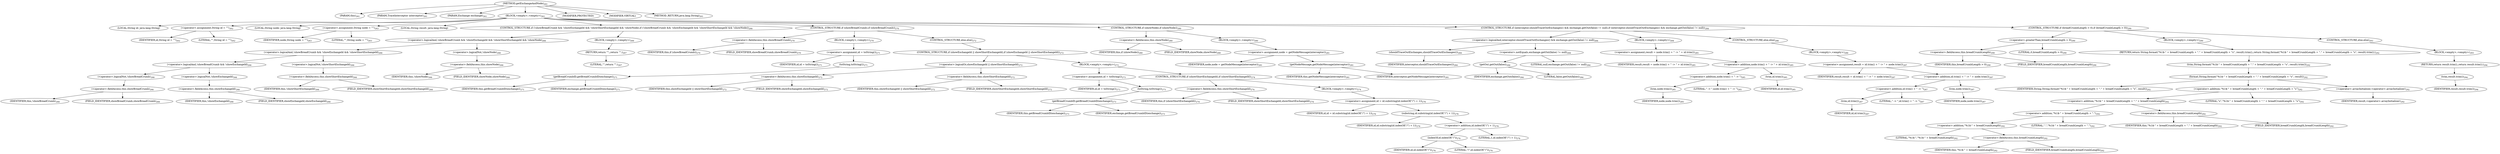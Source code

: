 digraph "getExchangeAndNode" {  
"724" [label = <(METHOD,getExchangeAndNode)<SUB>261</SUB>> ]
"40" [label = <(PARAM,this)<SUB>261</SUB>> ]
"725" [label = <(PARAM,TraceInterceptor interceptor)<SUB>261</SUB>> ]
"726" [label = <(PARAM,Exchange exchange)<SUB>261</SUB>> ]
"727" [label = <(BLOCK,&lt;empty&gt;,&lt;empty&gt;)<SUB>261</SUB>> ]
"728" [label = <(LOCAL,String id: java.lang.String)> ]
"729" [label = <(&lt;operator&gt;.assignment,String id = &quot;&quot;)<SUB>262</SUB>> ]
"730" [label = <(IDENTIFIER,id,String id = &quot;&quot;)<SUB>262</SUB>> ]
"731" [label = <(LITERAL,&quot;&quot;,String id = &quot;&quot;)<SUB>262</SUB>> ]
"732" [label = <(LOCAL,String node: java.lang.String)> ]
"733" [label = <(&lt;operator&gt;.assignment,String node = &quot;&quot;)<SUB>263</SUB>> ]
"734" [label = <(IDENTIFIER,node,String node = &quot;&quot;)<SUB>263</SUB>> ]
"735" [label = <(LITERAL,&quot;&quot;,String node = &quot;&quot;)<SUB>263</SUB>> ]
"736" [label = <(LOCAL,String result: java.lang.String)> ]
"737" [label = <(CONTROL_STRUCTURE,if (!showBreadCrumb &amp;&amp; !showExchangeId &amp;&amp; !showShortExchangeId &amp;&amp; !showNode),if (!showBreadCrumb &amp;&amp; !showExchangeId &amp;&amp; !showShortExchangeId &amp;&amp; !showNode))<SUB>266</SUB>> ]
"738" [label = <(&lt;operator&gt;.logicalAnd,!showBreadCrumb &amp;&amp; !showExchangeId &amp;&amp; !showShortExchangeId &amp;&amp; !showNode)<SUB>266</SUB>> ]
"739" [label = <(&lt;operator&gt;.logicalAnd,!showBreadCrumb &amp;&amp; !showExchangeId &amp;&amp; !showShortExchangeId)<SUB>266</SUB>> ]
"740" [label = <(&lt;operator&gt;.logicalAnd,!showBreadCrumb &amp;&amp; !showExchangeId)<SUB>266</SUB>> ]
"741" [label = <(&lt;operator&gt;.logicalNot,!showBreadCrumb)<SUB>266</SUB>> ]
"742" [label = <(&lt;operator&gt;.fieldAccess,this.showBreadCrumb)<SUB>266</SUB>> ]
"743" [label = <(IDENTIFIER,this,!showBreadCrumb)<SUB>266</SUB>> ]
"744" [label = <(FIELD_IDENTIFIER,showBreadCrumb,showBreadCrumb)<SUB>266</SUB>> ]
"745" [label = <(&lt;operator&gt;.logicalNot,!showExchangeId)<SUB>266</SUB>> ]
"746" [label = <(&lt;operator&gt;.fieldAccess,this.showExchangeId)<SUB>266</SUB>> ]
"747" [label = <(IDENTIFIER,this,!showExchangeId)<SUB>266</SUB>> ]
"748" [label = <(FIELD_IDENTIFIER,showExchangeId,showExchangeId)<SUB>266</SUB>> ]
"749" [label = <(&lt;operator&gt;.logicalNot,!showShortExchangeId)<SUB>266</SUB>> ]
"750" [label = <(&lt;operator&gt;.fieldAccess,this.showShortExchangeId)<SUB>266</SUB>> ]
"751" [label = <(IDENTIFIER,this,!showShortExchangeId)<SUB>266</SUB>> ]
"752" [label = <(FIELD_IDENTIFIER,showShortExchangeId,showShortExchangeId)<SUB>266</SUB>> ]
"753" [label = <(&lt;operator&gt;.logicalNot,!showNode)<SUB>266</SUB>> ]
"754" [label = <(&lt;operator&gt;.fieldAccess,this.showNode)<SUB>266</SUB>> ]
"755" [label = <(IDENTIFIER,this,!showNode)<SUB>266</SUB>> ]
"756" [label = <(FIELD_IDENTIFIER,showNode,showNode)<SUB>266</SUB>> ]
"757" [label = <(BLOCK,&lt;empty&gt;,&lt;empty&gt;)<SUB>266</SUB>> ]
"758" [label = <(RETURN,return &quot;&quot;;,return &quot;&quot;;)<SUB>267</SUB>> ]
"759" [label = <(LITERAL,&quot;&quot;,return &quot;&quot;;)<SUB>267</SUB>> ]
"760" [label = <(CONTROL_STRUCTURE,if (showBreadCrumb),if (showBreadCrumb))<SUB>270</SUB>> ]
"761" [label = <(&lt;operator&gt;.fieldAccess,this.showBreadCrumb)<SUB>270</SUB>> ]
"762" [label = <(IDENTIFIER,this,if (showBreadCrumb))<SUB>270</SUB>> ]
"763" [label = <(FIELD_IDENTIFIER,showBreadCrumb,showBreadCrumb)<SUB>270</SUB>> ]
"764" [label = <(BLOCK,&lt;empty&gt;,&lt;empty&gt;)<SUB>270</SUB>> ]
"765" [label = <(&lt;operator&gt;.assignment,id = toString())<SUB>271</SUB>> ]
"766" [label = <(IDENTIFIER,id,id = toString())<SUB>271</SUB>> ]
"767" [label = <(toString,toString())<SUB>271</SUB>> ]
"768" [label = <(getBreadCrumbID,getBreadCrumbID(exchange))<SUB>271</SUB>> ]
"39" [label = <(IDENTIFIER,this,getBreadCrumbID(exchange))<SUB>271</SUB>> ]
"769" [label = <(IDENTIFIER,exchange,getBreadCrumbID(exchange))<SUB>271</SUB>> ]
"770" [label = <(CONTROL_STRUCTURE,else,else)<SUB>272</SUB>> ]
"771" [label = <(CONTROL_STRUCTURE,if (showExchangeId || showShortExchangeId),if (showExchangeId || showShortExchangeId))<SUB>272</SUB>> ]
"772" [label = <(&lt;operator&gt;.logicalOr,showExchangeId || showShortExchangeId)<SUB>272</SUB>> ]
"773" [label = <(&lt;operator&gt;.fieldAccess,this.showExchangeId)<SUB>272</SUB>> ]
"774" [label = <(IDENTIFIER,this,showExchangeId || showShortExchangeId)<SUB>272</SUB>> ]
"775" [label = <(FIELD_IDENTIFIER,showExchangeId,showExchangeId)<SUB>272</SUB>> ]
"776" [label = <(&lt;operator&gt;.fieldAccess,this.showShortExchangeId)<SUB>272</SUB>> ]
"777" [label = <(IDENTIFIER,this,showExchangeId || showShortExchangeId)<SUB>272</SUB>> ]
"778" [label = <(FIELD_IDENTIFIER,showShortExchangeId,showShortExchangeId)<SUB>272</SUB>> ]
"779" [label = <(BLOCK,&lt;empty&gt;,&lt;empty&gt;)<SUB>272</SUB>> ]
"780" [label = <(&lt;operator&gt;.assignment,id = toString())<SUB>273</SUB>> ]
"781" [label = <(IDENTIFIER,id,id = toString())<SUB>273</SUB>> ]
"782" [label = <(toString,toString())<SUB>273</SUB>> ]
"783" [label = <(getBreadCrumbID,getBreadCrumbID(exchange))<SUB>273</SUB>> ]
"41" [label = <(IDENTIFIER,this,getBreadCrumbID(exchange))<SUB>273</SUB>> ]
"784" [label = <(IDENTIFIER,exchange,getBreadCrumbID(exchange))<SUB>273</SUB>> ]
"785" [label = <(CONTROL_STRUCTURE,if (showShortExchangeId),if (showShortExchangeId))<SUB>274</SUB>> ]
"786" [label = <(&lt;operator&gt;.fieldAccess,this.showShortExchangeId)<SUB>274</SUB>> ]
"787" [label = <(IDENTIFIER,this,if (showShortExchangeId))<SUB>274</SUB>> ]
"788" [label = <(FIELD_IDENTIFIER,showShortExchangeId,showShortExchangeId)<SUB>274</SUB>> ]
"789" [label = <(BLOCK,&lt;empty&gt;,&lt;empty&gt;)<SUB>274</SUB>> ]
"790" [label = <(&lt;operator&gt;.assignment,id = id.substring(id.indexOf(&quot;/&quot;) + 1))<SUB>276</SUB>> ]
"791" [label = <(IDENTIFIER,id,id = id.substring(id.indexOf(&quot;/&quot;) + 1))<SUB>276</SUB>> ]
"792" [label = <(substring,id.substring(id.indexOf(&quot;/&quot;) + 1))<SUB>276</SUB>> ]
"793" [label = <(IDENTIFIER,id,id.substring(id.indexOf(&quot;/&quot;) + 1))<SUB>276</SUB>> ]
"794" [label = <(&lt;operator&gt;.addition,id.indexOf(&quot;/&quot;) + 1)<SUB>276</SUB>> ]
"795" [label = <(indexOf,id.indexOf(&quot;/&quot;))<SUB>276</SUB>> ]
"796" [label = <(IDENTIFIER,id,id.indexOf(&quot;/&quot;))<SUB>276</SUB>> ]
"797" [label = <(LITERAL,&quot;/&quot;,id.indexOf(&quot;/&quot;))<SUB>276</SUB>> ]
"798" [label = <(LITERAL,1,id.indexOf(&quot;/&quot;) + 1)<SUB>276</SUB>> ]
"799" [label = <(CONTROL_STRUCTURE,if (showNode),if (showNode))<SUB>280</SUB>> ]
"800" [label = <(&lt;operator&gt;.fieldAccess,this.showNode)<SUB>280</SUB>> ]
"801" [label = <(IDENTIFIER,this,if (showNode))<SUB>280</SUB>> ]
"802" [label = <(FIELD_IDENTIFIER,showNode,showNode)<SUB>280</SUB>> ]
"803" [label = <(BLOCK,&lt;empty&gt;,&lt;empty&gt;)<SUB>280</SUB>> ]
"804" [label = <(&lt;operator&gt;.assignment,node = getNodeMessage(interceptor))<SUB>281</SUB>> ]
"805" [label = <(IDENTIFIER,node,node = getNodeMessage(interceptor))<SUB>281</SUB>> ]
"806" [label = <(getNodeMessage,getNodeMessage(interceptor))<SUB>281</SUB>> ]
"42" [label = <(IDENTIFIER,this,getNodeMessage(interceptor))<SUB>281</SUB>> ]
"807" [label = <(IDENTIFIER,interceptor,getNodeMessage(interceptor))<SUB>281</SUB>> ]
"808" [label = <(CONTROL_STRUCTURE,if (interceptor.shouldTraceOutExchanges() &amp;&amp; exchange.getOut(false) != null),if (interceptor.shouldTraceOutExchanges() &amp;&amp; exchange.getOut(false) != null))<SUB>284</SUB>> ]
"809" [label = <(&lt;operator&gt;.logicalAnd,interceptor.shouldTraceOutExchanges() &amp;&amp; exchange.getOut(false) != null)<SUB>284</SUB>> ]
"810" [label = <(shouldTraceOutExchanges,shouldTraceOutExchanges())<SUB>284</SUB>> ]
"811" [label = <(IDENTIFIER,interceptor,shouldTraceOutExchanges())<SUB>284</SUB>> ]
"812" [label = <(&lt;operator&gt;.notEquals,exchange.getOut(false) != null)<SUB>284</SUB>> ]
"813" [label = <(getOut,getOut(false))<SUB>284</SUB>> ]
"814" [label = <(IDENTIFIER,exchange,getOut(false))<SUB>284</SUB>> ]
"815" [label = <(LITERAL,false,getOut(false))<SUB>284</SUB>> ]
"816" [label = <(LITERAL,null,exchange.getOut(false) != null)<SUB>284</SUB>> ]
"817" [label = <(BLOCK,&lt;empty&gt;,&lt;empty&gt;)<SUB>284</SUB>> ]
"818" [label = <(&lt;operator&gt;.assignment,result = node.trim() + &quot; -&gt; &quot; + id.trim())<SUB>285</SUB>> ]
"819" [label = <(IDENTIFIER,result,result = node.trim() + &quot; -&gt; &quot; + id.trim())<SUB>285</SUB>> ]
"820" [label = <(&lt;operator&gt;.addition,node.trim() + &quot; -&gt; &quot; + id.trim())<SUB>285</SUB>> ]
"821" [label = <(&lt;operator&gt;.addition,node.trim() + &quot; -&gt; &quot;)<SUB>285</SUB>> ]
"822" [label = <(trim,node.trim())<SUB>285</SUB>> ]
"823" [label = <(IDENTIFIER,node,node.trim())<SUB>285</SUB>> ]
"824" [label = <(LITERAL,&quot; -&gt; &quot;,node.trim() + &quot; -&gt; &quot;)<SUB>285</SUB>> ]
"825" [label = <(trim,id.trim())<SUB>285</SUB>> ]
"826" [label = <(IDENTIFIER,id,id.trim())<SUB>285</SUB>> ]
"827" [label = <(CONTROL_STRUCTURE,else,else)<SUB>286</SUB>> ]
"828" [label = <(BLOCK,&lt;empty&gt;,&lt;empty&gt;)<SUB>286</SUB>> ]
"829" [label = <(&lt;operator&gt;.assignment,result = id.trim() + &quot; -&gt; &quot; + node.trim())<SUB>287</SUB>> ]
"830" [label = <(IDENTIFIER,result,result = id.trim() + &quot; -&gt; &quot; + node.trim())<SUB>287</SUB>> ]
"831" [label = <(&lt;operator&gt;.addition,id.trim() + &quot; -&gt; &quot; + node.trim())<SUB>287</SUB>> ]
"832" [label = <(&lt;operator&gt;.addition,id.trim() + &quot; -&gt; &quot;)<SUB>287</SUB>> ]
"833" [label = <(trim,id.trim())<SUB>287</SUB>> ]
"834" [label = <(IDENTIFIER,id,id.trim())<SUB>287</SUB>> ]
"835" [label = <(LITERAL,&quot; -&gt; &quot;,id.trim() + &quot; -&gt; &quot;)<SUB>287</SUB>> ]
"836" [label = <(trim,node.trim())<SUB>287</SUB>> ]
"837" [label = <(IDENTIFIER,node,node.trim())<SUB>287</SUB>> ]
"838" [label = <(CONTROL_STRUCTURE,if (breadCrumbLength &gt; 0),if (breadCrumbLength &gt; 0))<SUB>290</SUB>> ]
"839" [label = <(&lt;operator&gt;.greaterThan,breadCrumbLength &gt; 0)<SUB>290</SUB>> ]
"840" [label = <(&lt;operator&gt;.fieldAccess,this.breadCrumbLength)<SUB>290</SUB>> ]
"841" [label = <(IDENTIFIER,this,breadCrumbLength &gt; 0)<SUB>290</SUB>> ]
"842" [label = <(FIELD_IDENTIFIER,breadCrumbLength,breadCrumbLength)<SUB>290</SUB>> ]
"843" [label = <(LITERAL,0,breadCrumbLength &gt; 0)<SUB>290</SUB>> ]
"844" [label = <(BLOCK,&lt;empty&gt;,&lt;empty&gt;)<SUB>290</SUB>> ]
"845" [label = <(RETURN,return String.format(&quot;%1$-&quot; + breadCrumbLength + &quot;.&quot; + breadCrumbLength + &quot;s&quot;, result).trim();,return String.format(&quot;%1$-&quot; + breadCrumbLength + &quot;.&quot; + breadCrumbLength + &quot;s&quot;, result).trim();)<SUB>292</SUB>> ]
"846" [label = <(trim,String.format(&quot;%1$-&quot; + breadCrumbLength + &quot;.&quot; + breadCrumbLength + &quot;s&quot;, result).trim())<SUB>292</SUB>> ]
"847" [label = <(format,String.format(&quot;%1$-&quot; + breadCrumbLength + &quot;.&quot; + breadCrumbLength + &quot;s&quot;, result))<SUB>292</SUB>> ]
"848" [label = <(IDENTIFIER,String,String.format(&quot;%1$-&quot; + breadCrumbLength + &quot;.&quot; + breadCrumbLength + &quot;s&quot;, result))<SUB>292</SUB>> ]
"849" [label = <(&lt;operator&gt;.addition,&quot;%1$-&quot; + breadCrumbLength + &quot;.&quot; + breadCrumbLength + &quot;s&quot;)<SUB>292</SUB>> ]
"850" [label = <(&lt;operator&gt;.addition,&quot;%1$-&quot; + breadCrumbLength + &quot;.&quot; + breadCrumbLength)<SUB>292</SUB>> ]
"851" [label = <(&lt;operator&gt;.addition,&quot;%1$-&quot; + breadCrumbLength + &quot;.&quot;)<SUB>292</SUB>> ]
"852" [label = <(&lt;operator&gt;.addition,&quot;%1$-&quot; + breadCrumbLength)<SUB>292</SUB>> ]
"853" [label = <(LITERAL,&quot;%1$-&quot;,&quot;%1$-&quot; + breadCrumbLength)<SUB>292</SUB>> ]
"854" [label = <(&lt;operator&gt;.fieldAccess,this.breadCrumbLength)<SUB>292</SUB>> ]
"855" [label = <(IDENTIFIER,this,&quot;%1$-&quot; + breadCrumbLength)<SUB>292</SUB>> ]
"856" [label = <(FIELD_IDENTIFIER,breadCrumbLength,breadCrumbLength)<SUB>292</SUB>> ]
"857" [label = <(LITERAL,&quot;.&quot;,&quot;%1$-&quot; + breadCrumbLength + &quot;.&quot;)<SUB>292</SUB>> ]
"858" [label = <(&lt;operator&gt;.fieldAccess,this.breadCrumbLength)<SUB>292</SUB>> ]
"859" [label = <(IDENTIFIER,this,&quot;%1$-&quot; + breadCrumbLength + &quot;.&quot; + breadCrumbLength)<SUB>292</SUB>> ]
"860" [label = <(FIELD_IDENTIFIER,breadCrumbLength,breadCrumbLength)<SUB>292</SUB>> ]
"861" [label = <(LITERAL,&quot;s&quot;,&quot;%1$-&quot; + breadCrumbLength + &quot;.&quot; + breadCrumbLength + &quot;s&quot;)<SUB>292</SUB>> ]
"862" [label = <(&lt;operator&gt;.arrayInitializer,&lt;operator&gt;.arrayInitializer)<SUB>292</SUB>> ]
"863" [label = <(IDENTIFIER,result,&lt;operator&gt;.arrayInitializer)<SUB>292</SUB>> ]
"864" [label = <(CONTROL_STRUCTURE,else,else)<SUB>293</SUB>> ]
"865" [label = <(BLOCK,&lt;empty&gt;,&lt;empty&gt;)<SUB>293</SUB>> ]
"866" [label = <(RETURN,return result.trim();,return result.trim();)<SUB>294</SUB>> ]
"867" [label = <(trim,result.trim())<SUB>294</SUB>> ]
"868" [label = <(IDENTIFIER,result,result.trim())<SUB>294</SUB>> ]
"869" [label = <(MODIFIER,PROTECTED)> ]
"870" [label = <(MODIFIER,VIRTUAL)> ]
"871" [label = <(METHOD_RETURN,java.lang.String)<SUB>261</SUB>> ]
  "724" -> "40" 
  "724" -> "725" 
  "724" -> "726" 
  "724" -> "727" 
  "724" -> "869" 
  "724" -> "870" 
  "724" -> "871" 
  "727" -> "728" 
  "727" -> "729" 
  "727" -> "732" 
  "727" -> "733" 
  "727" -> "736" 
  "727" -> "737" 
  "727" -> "760" 
  "727" -> "799" 
  "727" -> "808" 
  "727" -> "838" 
  "729" -> "730" 
  "729" -> "731" 
  "733" -> "734" 
  "733" -> "735" 
  "737" -> "738" 
  "737" -> "757" 
  "738" -> "739" 
  "738" -> "753" 
  "739" -> "740" 
  "739" -> "749" 
  "740" -> "741" 
  "740" -> "745" 
  "741" -> "742" 
  "742" -> "743" 
  "742" -> "744" 
  "745" -> "746" 
  "746" -> "747" 
  "746" -> "748" 
  "749" -> "750" 
  "750" -> "751" 
  "750" -> "752" 
  "753" -> "754" 
  "754" -> "755" 
  "754" -> "756" 
  "757" -> "758" 
  "758" -> "759" 
  "760" -> "761" 
  "760" -> "764" 
  "760" -> "770" 
  "761" -> "762" 
  "761" -> "763" 
  "764" -> "765" 
  "765" -> "766" 
  "765" -> "767" 
  "767" -> "768" 
  "768" -> "39" 
  "768" -> "769" 
  "770" -> "771" 
  "771" -> "772" 
  "771" -> "779" 
  "772" -> "773" 
  "772" -> "776" 
  "773" -> "774" 
  "773" -> "775" 
  "776" -> "777" 
  "776" -> "778" 
  "779" -> "780" 
  "779" -> "785" 
  "780" -> "781" 
  "780" -> "782" 
  "782" -> "783" 
  "783" -> "41" 
  "783" -> "784" 
  "785" -> "786" 
  "785" -> "789" 
  "786" -> "787" 
  "786" -> "788" 
  "789" -> "790" 
  "790" -> "791" 
  "790" -> "792" 
  "792" -> "793" 
  "792" -> "794" 
  "794" -> "795" 
  "794" -> "798" 
  "795" -> "796" 
  "795" -> "797" 
  "799" -> "800" 
  "799" -> "803" 
  "800" -> "801" 
  "800" -> "802" 
  "803" -> "804" 
  "804" -> "805" 
  "804" -> "806" 
  "806" -> "42" 
  "806" -> "807" 
  "808" -> "809" 
  "808" -> "817" 
  "808" -> "827" 
  "809" -> "810" 
  "809" -> "812" 
  "810" -> "811" 
  "812" -> "813" 
  "812" -> "816" 
  "813" -> "814" 
  "813" -> "815" 
  "817" -> "818" 
  "818" -> "819" 
  "818" -> "820" 
  "820" -> "821" 
  "820" -> "825" 
  "821" -> "822" 
  "821" -> "824" 
  "822" -> "823" 
  "825" -> "826" 
  "827" -> "828" 
  "828" -> "829" 
  "829" -> "830" 
  "829" -> "831" 
  "831" -> "832" 
  "831" -> "836" 
  "832" -> "833" 
  "832" -> "835" 
  "833" -> "834" 
  "836" -> "837" 
  "838" -> "839" 
  "838" -> "844" 
  "838" -> "864" 
  "839" -> "840" 
  "839" -> "843" 
  "840" -> "841" 
  "840" -> "842" 
  "844" -> "845" 
  "845" -> "846" 
  "846" -> "847" 
  "847" -> "848" 
  "847" -> "849" 
  "847" -> "862" 
  "849" -> "850" 
  "849" -> "861" 
  "850" -> "851" 
  "850" -> "858" 
  "851" -> "852" 
  "851" -> "857" 
  "852" -> "853" 
  "852" -> "854" 
  "854" -> "855" 
  "854" -> "856" 
  "858" -> "859" 
  "858" -> "860" 
  "862" -> "863" 
  "864" -> "865" 
  "865" -> "866" 
  "866" -> "867" 
  "867" -> "868" 
}
